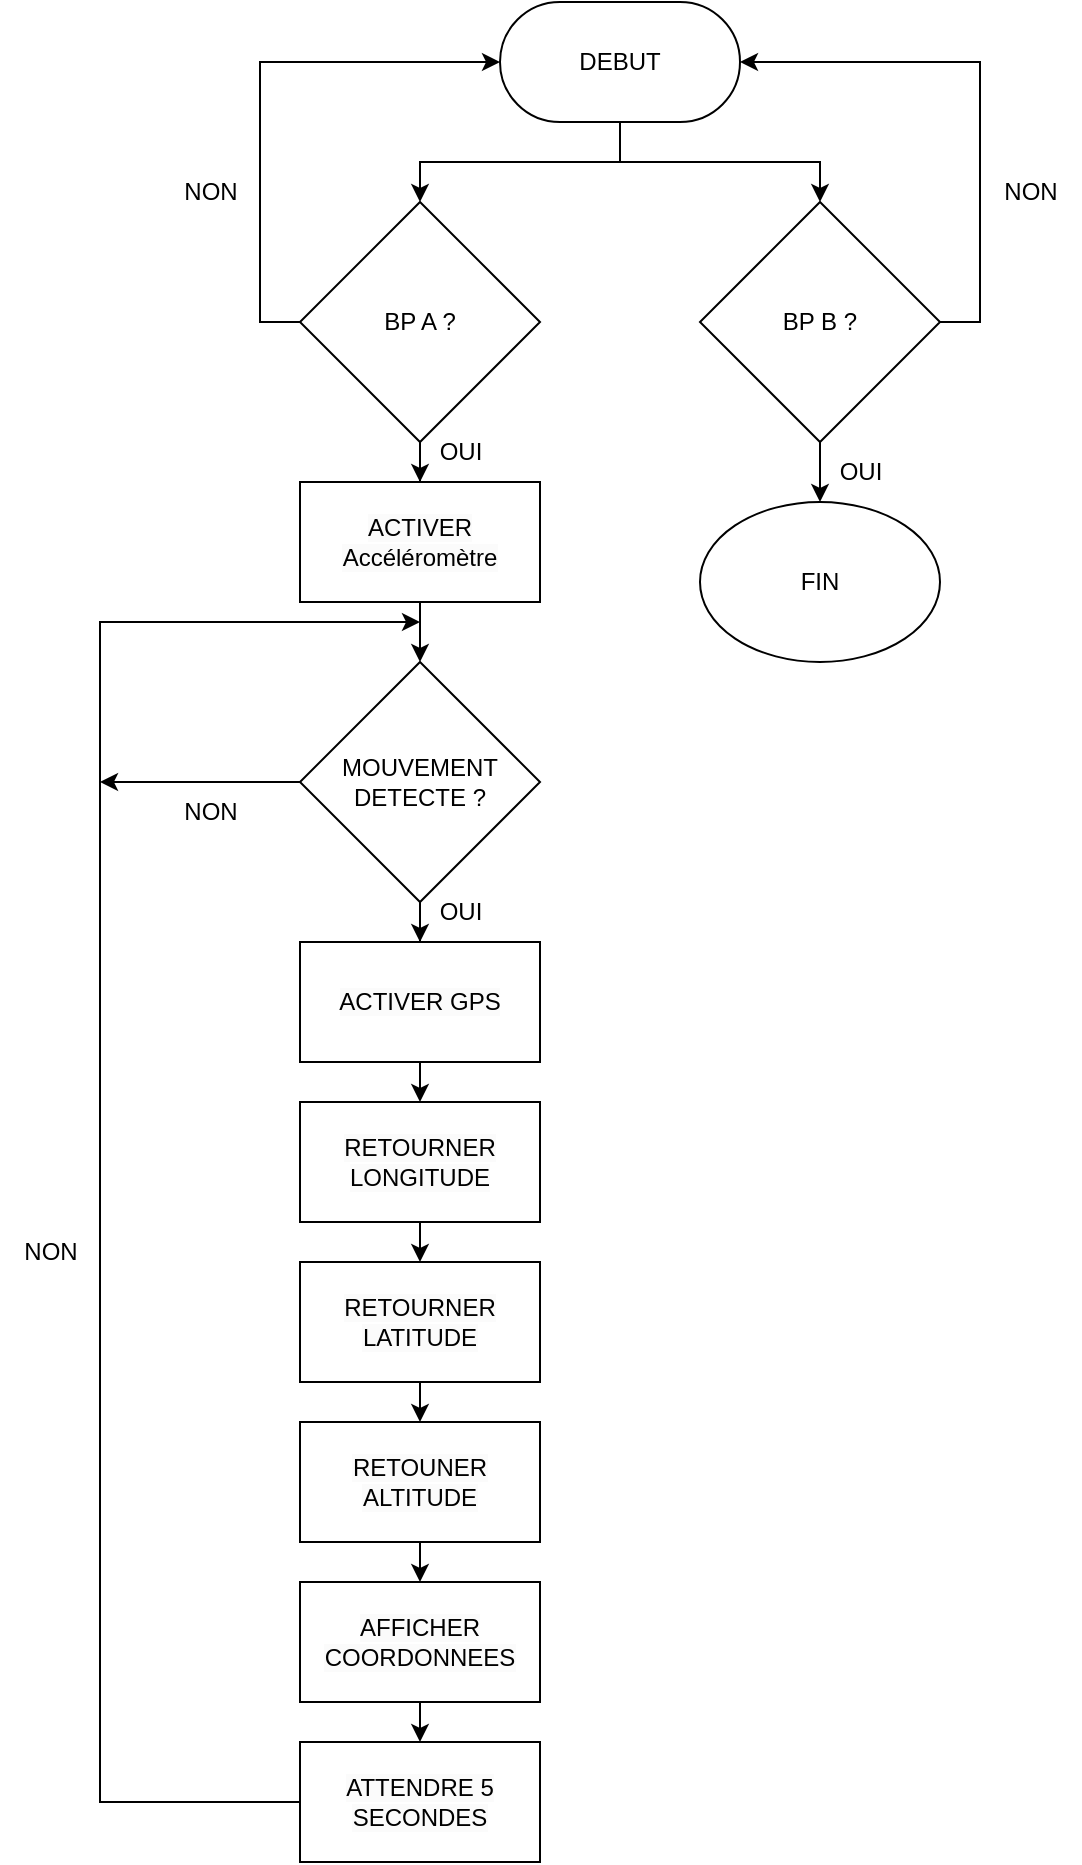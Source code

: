 <mxfile version="20.7.3" type="google"><diagram id="1J1PRpPAG7YF4c6UnoGK" name="Page-1"><mxGraphModel grid="1" page="1" gridSize="10" guides="1" tooltips="1" connect="1" arrows="1" fold="1" pageScale="1" pageWidth="20000" pageHeight="20000" math="0" shadow="0"><root><mxCell id="0"/><mxCell id="1" parent="0"/><mxCell id="e-Nw4TYVwPI8GfvfooeC-40" style="edgeStyle=orthogonalEdgeStyle;rounded=0;orthogonalLoop=1;jettySize=auto;html=1;" edge="1" parent="1" source="n6pnkFokC0xrY9t5TLog-6" target="e-Nw4TYVwPI8GfvfooeC-13"><mxGeometry relative="1" as="geometry"/></mxCell><mxCell id="e-Nw4TYVwPI8GfvfooeC-41" style="edgeStyle=orthogonalEdgeStyle;rounded=0;orthogonalLoop=1;jettySize=auto;html=1;entryX=0.5;entryY=0;entryDx=0;entryDy=0;" edge="1" parent="1" source="n6pnkFokC0xrY9t5TLog-6" target="e-Nw4TYVwPI8GfvfooeC-14"><mxGeometry relative="1" as="geometry"/></mxCell><mxCell id="n6pnkFokC0xrY9t5TLog-6" value="DEBUT" style="rounded=1;whiteSpace=wrap;html=1;arcSize=50;" vertex="1" parent="1"><mxGeometry x="320" y="150" width="120" height="60" as="geometry"/></mxCell><mxCell id="e-Nw4TYVwPI8GfvfooeC-12" value="FIN" style="ellipse;whiteSpace=wrap;html=1;" vertex="1" parent="1"><mxGeometry x="420" y="400" width="120" height="80" as="geometry"/></mxCell><mxCell id="e-Nw4TYVwPI8GfvfooeC-24" style="edgeStyle=orthogonalEdgeStyle;rounded=0;orthogonalLoop=1;jettySize=auto;html=1;" edge="1" parent="1" source="e-Nw4TYVwPI8GfvfooeC-13" target="e-Nw4TYVwPI8GfvfooeC-16"><mxGeometry relative="1" as="geometry"/></mxCell><mxCell id="e-Nw4TYVwPI8GfvfooeC-36" style="edgeStyle=orthogonalEdgeStyle;rounded=0;orthogonalLoop=1;jettySize=auto;html=1;entryX=0;entryY=0.5;entryDx=0;entryDy=0;" edge="1" parent="1" source="e-Nw4TYVwPI8GfvfooeC-13" target="n6pnkFokC0xrY9t5TLog-6"><mxGeometry relative="1" as="geometry"><Array as="points"><mxPoint x="200" y="310"/><mxPoint x="200" y="180"/></Array></mxGeometry></mxCell><mxCell id="e-Nw4TYVwPI8GfvfooeC-13" value="BP A ?" style="rhombus;whiteSpace=wrap;html=1;" vertex="1" parent="1"><mxGeometry x="220" y="250" width="120" height="120" as="geometry"/></mxCell><mxCell id="e-Nw4TYVwPI8GfvfooeC-34" style="edgeStyle=orthogonalEdgeStyle;rounded=0;orthogonalLoop=1;jettySize=auto;html=1;entryX=0.5;entryY=0;entryDx=0;entryDy=0;" edge="1" parent="1" source="e-Nw4TYVwPI8GfvfooeC-14" target="e-Nw4TYVwPI8GfvfooeC-12"><mxGeometry relative="1" as="geometry"/></mxCell><mxCell id="e-Nw4TYVwPI8GfvfooeC-37" style="edgeStyle=orthogonalEdgeStyle;rounded=0;orthogonalLoop=1;jettySize=auto;html=1;entryX=1;entryY=0.5;entryDx=0;entryDy=0;" edge="1" parent="1" source="e-Nw4TYVwPI8GfvfooeC-14" target="n6pnkFokC0xrY9t5TLog-6"><mxGeometry relative="1" as="geometry"><Array as="points"><mxPoint x="560" y="310"/><mxPoint x="560" y="180"/></Array></mxGeometry></mxCell><mxCell id="e-Nw4TYVwPI8GfvfooeC-14" value="BP B ?" style="rhombus;whiteSpace=wrap;html=1;" vertex="1" parent="1"><mxGeometry x="420" y="250" width="120" height="120" as="geometry"/></mxCell><mxCell id="e-Nw4TYVwPI8GfvfooeC-25" style="edgeStyle=orthogonalEdgeStyle;rounded=0;orthogonalLoop=1;jettySize=auto;html=1;entryX=0.5;entryY=0;entryDx=0;entryDy=0;" edge="1" parent="1" source="e-Nw4TYVwPI8GfvfooeC-16" target="e-Nw4TYVwPI8GfvfooeC-17"><mxGeometry relative="1" as="geometry"/></mxCell><mxCell id="e-Nw4TYVwPI8GfvfooeC-16" value="&lt;span style=&quot;color: rgb(0, 0, 0); font-family: Helvetica; font-size: 12px; font-style: normal; font-variant-ligatures: normal; font-variant-caps: normal; font-weight: 400; letter-spacing: normal; orphans: 2; text-align: center; text-indent: 0px; text-transform: none; widows: 2; word-spacing: 0px; -webkit-text-stroke-width: 0px; background-color: rgb(251, 251, 251); text-decoration-thickness: initial; text-decoration-style: initial; text-decoration-color: initial; float: none; display: inline !important;&quot;&gt;ACTIVER Accéléromètre&lt;/span&gt;" style="whiteSpace=wrap;html=1;" vertex="1" parent="1"><mxGeometry x="220" y="390" width="120" height="60" as="geometry"/></mxCell><mxCell id="e-Nw4TYVwPI8GfvfooeC-26" style="edgeStyle=orthogonalEdgeStyle;rounded=0;orthogonalLoop=1;jettySize=auto;html=1;entryX=0.5;entryY=0;entryDx=0;entryDy=0;" edge="1" parent="1" source="e-Nw4TYVwPI8GfvfooeC-17" target="e-Nw4TYVwPI8GfvfooeC-18"><mxGeometry relative="1" as="geometry"/></mxCell><mxCell id="e-Nw4TYVwPI8GfvfooeC-38" style="edgeStyle=orthogonalEdgeStyle;rounded=0;orthogonalLoop=1;jettySize=auto;html=1;" edge="1" parent="1" source="e-Nw4TYVwPI8GfvfooeC-17"><mxGeometry relative="1" as="geometry"><mxPoint x="120" y="540" as="targetPoint"/></mxGeometry></mxCell><mxCell id="e-Nw4TYVwPI8GfvfooeC-17" value="MOUVEMENT DETECTE ?" style="rhombus;whiteSpace=wrap;html=1;" vertex="1" parent="1"><mxGeometry x="220" y="480" width="120" height="120" as="geometry"/></mxCell><mxCell id="e-Nw4TYVwPI8GfvfooeC-39" style="edgeStyle=orthogonalEdgeStyle;rounded=0;orthogonalLoop=1;jettySize=auto;html=1;exitX=0.5;exitY=1;exitDx=0;exitDy=0;entryX=0.5;entryY=0;entryDx=0;entryDy=0;" edge="1" parent="1" source="e-Nw4TYVwPI8GfvfooeC-18" target="e-Nw4TYVwPI8GfvfooeC-20"><mxGeometry relative="1" as="geometry"/></mxCell><mxCell id="e-Nw4TYVwPI8GfvfooeC-18" value="&lt;span style=&quot;color: rgb(0, 0, 0); font-family: Helvetica; font-size: 12px; font-style: normal; font-variant-ligatures: normal; font-variant-caps: normal; font-weight: 400; letter-spacing: normal; orphans: 2; text-align: center; text-indent: 0px; text-transform: none; widows: 2; word-spacing: 0px; -webkit-text-stroke-width: 0px; background-color: rgb(251, 251, 251); text-decoration-thickness: initial; text-decoration-style: initial; text-decoration-color: initial; float: none; display: inline !important;&quot;&gt;ACTIVER GPS&lt;/span&gt;" style="whiteSpace=wrap;html=1;" vertex="1" parent="1"><mxGeometry x="220" y="620" width="120" height="60" as="geometry"/></mxCell><mxCell id="e-Nw4TYVwPI8GfvfooeC-30" style="edgeStyle=orthogonalEdgeStyle;rounded=0;orthogonalLoop=1;jettySize=auto;html=1;exitX=0.5;exitY=1;exitDx=0;exitDy=0;entryX=0.5;entryY=0;entryDx=0;entryDy=0;" edge="1" parent="1" source="e-Nw4TYVwPI8GfvfooeC-19" target="e-Nw4TYVwPI8GfvfooeC-21"><mxGeometry relative="1" as="geometry"/></mxCell><mxCell id="e-Nw4TYVwPI8GfvfooeC-19" value="&lt;span style=&quot;color: rgb(0, 0, 0); font-family: Helvetica; font-size: 12px; font-style: normal; font-variant-ligatures: normal; font-variant-caps: normal; font-weight: 400; letter-spacing: normal; orphans: 2; text-align: center; text-indent: 0px; text-transform: none; widows: 2; word-spacing: 0px; -webkit-text-stroke-width: 0px; background-color: rgb(251, 251, 251); text-decoration-thickness: initial; text-decoration-style: initial; text-decoration-color: initial; float: none; display: inline !important;&quot;&gt;RETOURNER LATITUDE&lt;/span&gt;" style="whiteSpace=wrap;html=1;" vertex="1" parent="1"><mxGeometry x="220" y="780" width="120" height="60" as="geometry"/></mxCell><mxCell id="e-Nw4TYVwPI8GfvfooeC-28" style="edgeStyle=orthogonalEdgeStyle;rounded=0;orthogonalLoop=1;jettySize=auto;html=1;exitX=0.5;exitY=1;exitDx=0;exitDy=0;entryX=0.5;entryY=0;entryDx=0;entryDy=0;" edge="1" parent="1" source="e-Nw4TYVwPI8GfvfooeC-20" target="e-Nw4TYVwPI8GfvfooeC-19"><mxGeometry relative="1" as="geometry"/></mxCell><mxCell id="e-Nw4TYVwPI8GfvfooeC-20" value="&lt;span style=&quot;color: rgb(0, 0, 0); font-family: Helvetica; font-size: 12px; font-style: normal; font-variant-ligatures: normal; font-variant-caps: normal; font-weight: 400; letter-spacing: normal; orphans: 2; text-align: center; text-indent: 0px; text-transform: none; widows: 2; word-spacing: 0px; -webkit-text-stroke-width: 0px; background-color: rgb(251, 251, 251); text-decoration-thickness: initial; text-decoration-style: initial; text-decoration-color: initial; float: none; display: inline !important;&quot;&gt;RETOURNER LONGITUDE&lt;/span&gt;" style="whiteSpace=wrap;html=1;" vertex="1" parent="1"><mxGeometry x="220" y="700" width="120" height="60" as="geometry"/></mxCell><mxCell id="e-Nw4TYVwPI8GfvfooeC-31" style="edgeStyle=orthogonalEdgeStyle;rounded=0;orthogonalLoop=1;jettySize=auto;html=1;exitX=0.5;exitY=1;exitDx=0;exitDy=0;entryX=0.5;entryY=0;entryDx=0;entryDy=0;" edge="1" parent="1" source="e-Nw4TYVwPI8GfvfooeC-21" target="e-Nw4TYVwPI8GfvfooeC-22"><mxGeometry relative="1" as="geometry"/></mxCell><mxCell id="e-Nw4TYVwPI8GfvfooeC-21" value="&lt;span style=&quot;color: rgb(0, 0, 0); font-family: Helvetica; font-size: 12px; font-style: normal; font-variant-ligatures: normal; font-variant-caps: normal; font-weight: 400; letter-spacing: normal; orphans: 2; text-align: center; text-indent: 0px; text-transform: none; widows: 2; word-spacing: 0px; -webkit-text-stroke-width: 0px; background-color: rgb(251, 251, 251); text-decoration-thickness: initial; text-decoration-style: initial; text-decoration-color: initial; float: none; display: inline !important;&quot;&gt;RETOUNER ALTITUDE&lt;/span&gt;" style="whiteSpace=wrap;html=1;" vertex="1" parent="1"><mxGeometry x="220" y="860" width="120" height="60" as="geometry"/></mxCell><mxCell id="e-Nw4TYVwPI8GfvfooeC-32" style="edgeStyle=orthogonalEdgeStyle;rounded=0;orthogonalLoop=1;jettySize=auto;html=1;exitX=0.5;exitY=1;exitDx=0;exitDy=0;entryX=0.5;entryY=0;entryDx=0;entryDy=0;" edge="1" parent="1" source="e-Nw4TYVwPI8GfvfooeC-22" target="e-Nw4TYVwPI8GfvfooeC-23"><mxGeometry relative="1" as="geometry"/></mxCell><mxCell id="e-Nw4TYVwPI8GfvfooeC-22" value="&lt;span style=&quot;color: rgb(0, 0, 0); font-family: Helvetica; font-size: 12px; font-style: normal; font-variant-ligatures: normal; font-variant-caps: normal; font-weight: 400; letter-spacing: normal; orphans: 2; text-align: center; text-indent: 0px; text-transform: none; widows: 2; word-spacing: 0px; -webkit-text-stroke-width: 0px; background-color: rgb(251, 251, 251); text-decoration-thickness: initial; text-decoration-style: initial; text-decoration-color: initial; float: none; display: inline !important;&quot;&gt;AFFICHER COORDONNEES&lt;/span&gt;" style="whiteSpace=wrap;html=1;" vertex="1" parent="1"><mxGeometry x="220" y="940" width="120" height="60" as="geometry"/></mxCell><mxCell id="e-Nw4TYVwPI8GfvfooeC-33" style="edgeStyle=orthogonalEdgeStyle;rounded=0;orthogonalLoop=1;jettySize=auto;html=1;" edge="1" parent="1" source="e-Nw4TYVwPI8GfvfooeC-23"><mxGeometry relative="1" as="geometry"><mxPoint x="280" y="460" as="targetPoint"/><Array as="points"><mxPoint x="120" y="1050"/></Array></mxGeometry></mxCell><mxCell id="e-Nw4TYVwPI8GfvfooeC-23" value="&lt;span style=&quot;color: rgb(0, 0, 0); font-family: Helvetica; font-size: 12px; font-style: normal; font-variant-ligatures: normal; font-variant-caps: normal; font-weight: 400; letter-spacing: normal; orphans: 2; text-align: center; text-indent: 0px; text-transform: none; widows: 2; word-spacing: 0px; -webkit-text-stroke-width: 0px; background-color: rgb(251, 251, 251); text-decoration-thickness: initial; text-decoration-style: initial; text-decoration-color: initial; float: none; display: inline !important;&quot;&gt;ATTENDRE 5 SECONDES&lt;/span&gt;" style="whiteSpace=wrap;html=1;" vertex="1" parent="1"><mxGeometry x="220" y="1020" width="120" height="60" as="geometry"/></mxCell><mxCell id="e-Nw4TYVwPI8GfvfooeC-42" value="OUI" style="text;html=1;align=center;verticalAlign=middle;resizable=0;points=[];autosize=1;strokeColor=none;fillColor=none;" vertex="1" parent="1"><mxGeometry x="280" y="360" width="40" height="30" as="geometry"/></mxCell><mxCell id="e-Nw4TYVwPI8GfvfooeC-43" value="OUI" style="text;html=1;align=center;verticalAlign=middle;resizable=0;points=[];autosize=1;strokeColor=none;fillColor=none;" vertex="1" parent="1"><mxGeometry x="480" y="370" width="40" height="30" as="geometry"/></mxCell><mxCell id="e-Nw4TYVwPI8GfvfooeC-44" value="NON" style="text;html=1;align=center;verticalAlign=middle;resizable=0;points=[];autosize=1;strokeColor=none;fillColor=none;" vertex="1" parent="1"><mxGeometry x="150" y="230" width="50" height="30" as="geometry"/></mxCell><mxCell id="e-Nw4TYVwPI8GfvfooeC-45" value="NON" style="text;html=1;align=center;verticalAlign=middle;resizable=0;points=[];autosize=1;strokeColor=none;fillColor=none;" vertex="1" parent="1"><mxGeometry x="560" y="230" width="50" height="30" as="geometry"/></mxCell><mxCell id="e-Nw4TYVwPI8GfvfooeC-46" value="NON" style="text;html=1;align=center;verticalAlign=middle;resizable=0;points=[];autosize=1;strokeColor=none;fillColor=none;" vertex="1" parent="1"><mxGeometry x="70" y="760" width="50" height="30" as="geometry"/></mxCell><mxCell id="e-Nw4TYVwPI8GfvfooeC-47" value="NON" style="text;html=1;align=center;verticalAlign=middle;resizable=0;points=[];autosize=1;strokeColor=none;fillColor=none;" vertex="1" parent="1"><mxGeometry x="150" y="540" width="50" height="30" as="geometry"/></mxCell><mxCell id="e-Nw4TYVwPI8GfvfooeC-48" value="OUI" style="text;html=1;align=center;verticalAlign=middle;resizable=0;points=[];autosize=1;strokeColor=none;fillColor=none;" vertex="1" parent="1"><mxGeometry x="280" y="590" width="40" height="30" as="geometry"/></mxCell></root></mxGraphModel></diagram></mxfile>